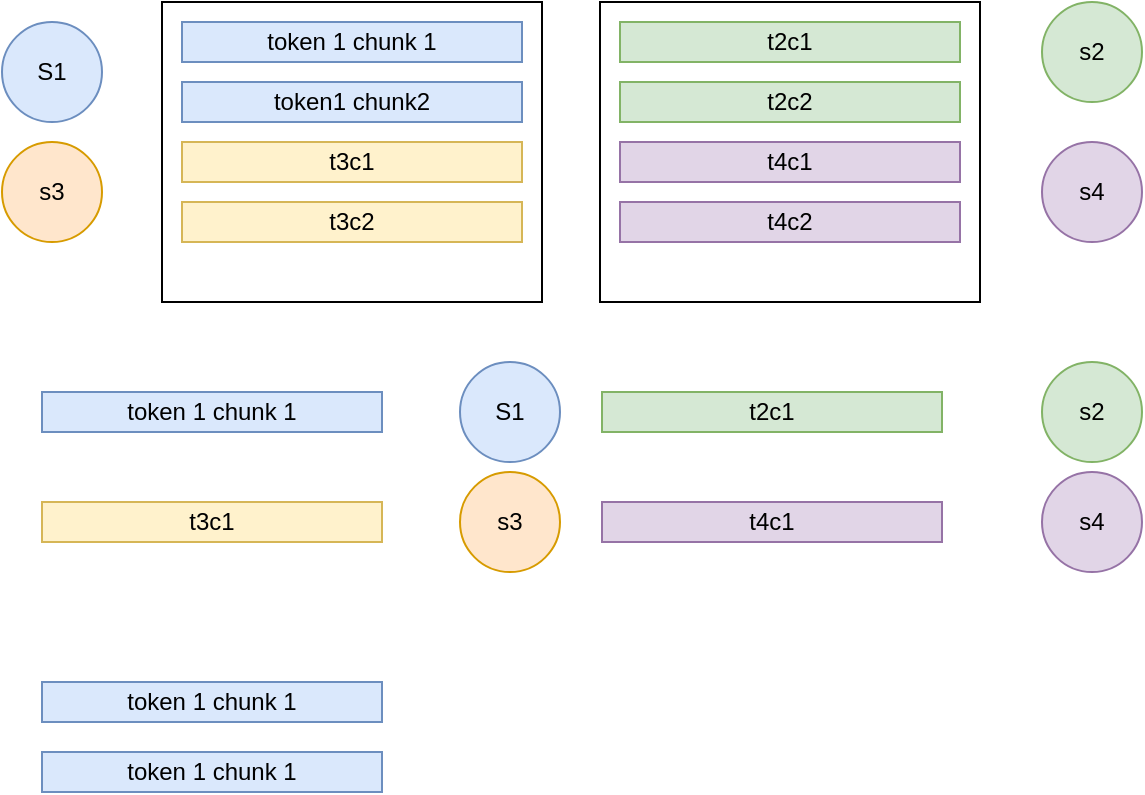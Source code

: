 <mxfile version="24.8.4">
  <diagram name="第 1 页" id="f2C9azBvbqwrPbyLchOI">
    <mxGraphModel dx="1434" dy="822" grid="1" gridSize="10" guides="1" tooltips="1" connect="1" arrows="1" fold="1" page="1" pageScale="1" pageWidth="827" pageHeight="1169" math="0" shadow="0">
      <root>
        <mxCell id="0" />
        <mxCell id="1" parent="0" />
        <mxCell id="LaPq8CfM4VIGgw-9wt1N-1" value="" style="rounded=0;whiteSpace=wrap;html=1;" parent="1" vertex="1">
          <mxGeometry x="100" y="210" width="190" height="150" as="geometry" />
        </mxCell>
        <mxCell id="LaPq8CfM4VIGgw-9wt1N-2" value="token 1 chunk 1" style="rounded=0;whiteSpace=wrap;html=1;fillColor=#dae8fc;strokeColor=#6c8ebf;" parent="1" vertex="1">
          <mxGeometry x="110" y="220" width="170" height="20" as="geometry" />
        </mxCell>
        <mxCell id="LaPq8CfM4VIGgw-9wt1N-3" value="&lt;div&gt;token1 chunk2&lt;/div&gt;" style="rounded=0;whiteSpace=wrap;html=1;fillColor=#dae8fc;strokeColor=#6c8ebf;" parent="1" vertex="1">
          <mxGeometry x="110" y="250" width="170" height="20" as="geometry" />
        </mxCell>
        <mxCell id="LaPq8CfM4VIGgw-9wt1N-4" value="" style="rounded=0;whiteSpace=wrap;html=1;" parent="1" vertex="1">
          <mxGeometry x="319" y="210" width="190" height="150" as="geometry" />
        </mxCell>
        <mxCell id="LaPq8CfM4VIGgw-9wt1N-5" value="t2c1" style="rounded=0;whiteSpace=wrap;html=1;fillColor=#d5e8d4;strokeColor=#82b366;" parent="1" vertex="1">
          <mxGeometry x="329" y="220" width="170" height="20" as="geometry" />
        </mxCell>
        <mxCell id="LaPq8CfM4VIGgw-9wt1N-6" value="t2c2" style="rounded=0;whiteSpace=wrap;html=1;fillColor=#d5e8d4;strokeColor=#82b366;" parent="1" vertex="1">
          <mxGeometry x="329" y="250" width="170" height="20" as="geometry" />
        </mxCell>
        <mxCell id="LaPq8CfM4VIGgw-9wt1N-10" value="t3c1" style="rounded=0;whiteSpace=wrap;html=1;fillColor=#fff2cc;strokeColor=#d6b656;" parent="1" vertex="1">
          <mxGeometry x="110" y="280" width="170" height="20" as="geometry" />
        </mxCell>
        <mxCell id="LaPq8CfM4VIGgw-9wt1N-11" value="t3c2" style="rounded=0;whiteSpace=wrap;html=1;fillColor=#fff2cc;strokeColor=#d6b656;" parent="1" vertex="1">
          <mxGeometry x="110" y="310" width="170" height="20" as="geometry" />
        </mxCell>
        <mxCell id="LaPq8CfM4VIGgw-9wt1N-12" value="t4c1" style="rounded=0;whiteSpace=wrap;html=1;fillColor=#e1d5e7;strokeColor=#9673a6;" parent="1" vertex="1">
          <mxGeometry x="329" y="280" width="170" height="20" as="geometry" />
        </mxCell>
        <mxCell id="LaPq8CfM4VIGgw-9wt1N-13" value="t4c2" style="rounded=0;whiteSpace=wrap;html=1;fillColor=#e1d5e7;strokeColor=#9673a6;" parent="1" vertex="1">
          <mxGeometry x="329" y="310" width="170" height="20" as="geometry" />
        </mxCell>
        <mxCell id="Zx_W-T06vxxgGi5QFhx9-2" value="s3" style="ellipse;whiteSpace=wrap;html=1;aspect=fixed;fillColor=#ffe6cc;strokeColor=#d79b00;" vertex="1" parent="1">
          <mxGeometry x="20" y="280" width="50" height="50" as="geometry" />
        </mxCell>
        <mxCell id="Zx_W-T06vxxgGi5QFhx9-3" value="s2" style="ellipse;whiteSpace=wrap;html=1;aspect=fixed;fillColor=#d5e8d4;strokeColor=#82b366;" vertex="1" parent="1">
          <mxGeometry x="540" y="210" width="50" height="50" as="geometry" />
        </mxCell>
        <mxCell id="Zx_W-T06vxxgGi5QFhx9-4" value="s4" style="ellipse;whiteSpace=wrap;html=1;aspect=fixed;fillColor=#e1d5e7;strokeColor=#9673a6;" vertex="1" parent="1">
          <mxGeometry x="540" y="280" width="50" height="50" as="geometry" />
        </mxCell>
        <mxCell id="Zx_W-T06vxxgGi5QFhx9-5" value="S1" style="ellipse;whiteSpace=wrap;html=1;aspect=fixed;fillColor=#dae8fc;strokeColor=#6c8ebf;" vertex="1" parent="1">
          <mxGeometry x="20" y="220" width="50" height="50" as="geometry" />
        </mxCell>
        <mxCell id="Zx_W-T06vxxgGi5QFhx9-6" value="token 1 chunk 1" style="rounded=0;whiteSpace=wrap;html=1;fillColor=#dae8fc;strokeColor=#6c8ebf;" vertex="1" parent="1">
          <mxGeometry x="40" y="405" width="170" height="20" as="geometry" />
        </mxCell>
        <mxCell id="Zx_W-T06vxxgGi5QFhx9-7" value="t3c1" style="rounded=0;whiteSpace=wrap;html=1;fillColor=#fff2cc;strokeColor=#d6b656;" vertex="1" parent="1">
          <mxGeometry x="40" y="460" width="170" height="20" as="geometry" />
        </mxCell>
        <mxCell id="Zx_W-T06vxxgGi5QFhx9-8" value="S1" style="ellipse;whiteSpace=wrap;html=1;aspect=fixed;fillColor=#dae8fc;strokeColor=#6c8ebf;" vertex="1" parent="1">
          <mxGeometry x="249" y="390" width="50" height="50" as="geometry" />
        </mxCell>
        <mxCell id="Zx_W-T06vxxgGi5QFhx9-9" value="s3" style="ellipse;whiteSpace=wrap;html=1;aspect=fixed;fillColor=#ffe6cc;strokeColor=#d79b00;" vertex="1" parent="1">
          <mxGeometry x="249" y="445" width="50" height="50" as="geometry" />
        </mxCell>
        <mxCell id="Zx_W-T06vxxgGi5QFhx9-10" value="t2c1" style="rounded=0;whiteSpace=wrap;html=1;fillColor=#d5e8d4;strokeColor=#82b366;" vertex="1" parent="1">
          <mxGeometry x="320" y="405" width="170" height="20" as="geometry" />
        </mxCell>
        <mxCell id="Zx_W-T06vxxgGi5QFhx9-11" value="t4c1" style="rounded=0;whiteSpace=wrap;html=1;fillColor=#e1d5e7;strokeColor=#9673a6;" vertex="1" parent="1">
          <mxGeometry x="320" y="460" width="170" height="20" as="geometry" />
        </mxCell>
        <mxCell id="Zx_W-T06vxxgGi5QFhx9-12" value="s2" style="ellipse;whiteSpace=wrap;html=1;aspect=fixed;fillColor=#d5e8d4;strokeColor=#82b366;" vertex="1" parent="1">
          <mxGeometry x="540" y="390" width="50" height="50" as="geometry" />
        </mxCell>
        <mxCell id="Zx_W-T06vxxgGi5QFhx9-13" value="s4" style="ellipse;whiteSpace=wrap;html=1;aspect=fixed;fillColor=#e1d5e7;strokeColor=#9673a6;" vertex="1" parent="1">
          <mxGeometry x="540" y="445" width="50" height="50" as="geometry" />
        </mxCell>
        <mxCell id="Zx_W-T06vxxgGi5QFhx9-14" value="token 1 chunk 1" style="rounded=0;whiteSpace=wrap;html=1;fillColor=#dae8fc;strokeColor=#6c8ebf;" vertex="1" parent="1">
          <mxGeometry x="40" y="550" width="170" height="20" as="geometry" />
        </mxCell>
        <mxCell id="Zx_W-T06vxxgGi5QFhx9-15" value="token 1 chunk 1" style="rounded=0;whiteSpace=wrap;html=1;fillColor=#dae8fc;strokeColor=#6c8ebf;" vertex="1" parent="1">
          <mxGeometry x="40" y="585" width="170" height="20" as="geometry" />
        </mxCell>
      </root>
    </mxGraphModel>
  </diagram>
</mxfile>
